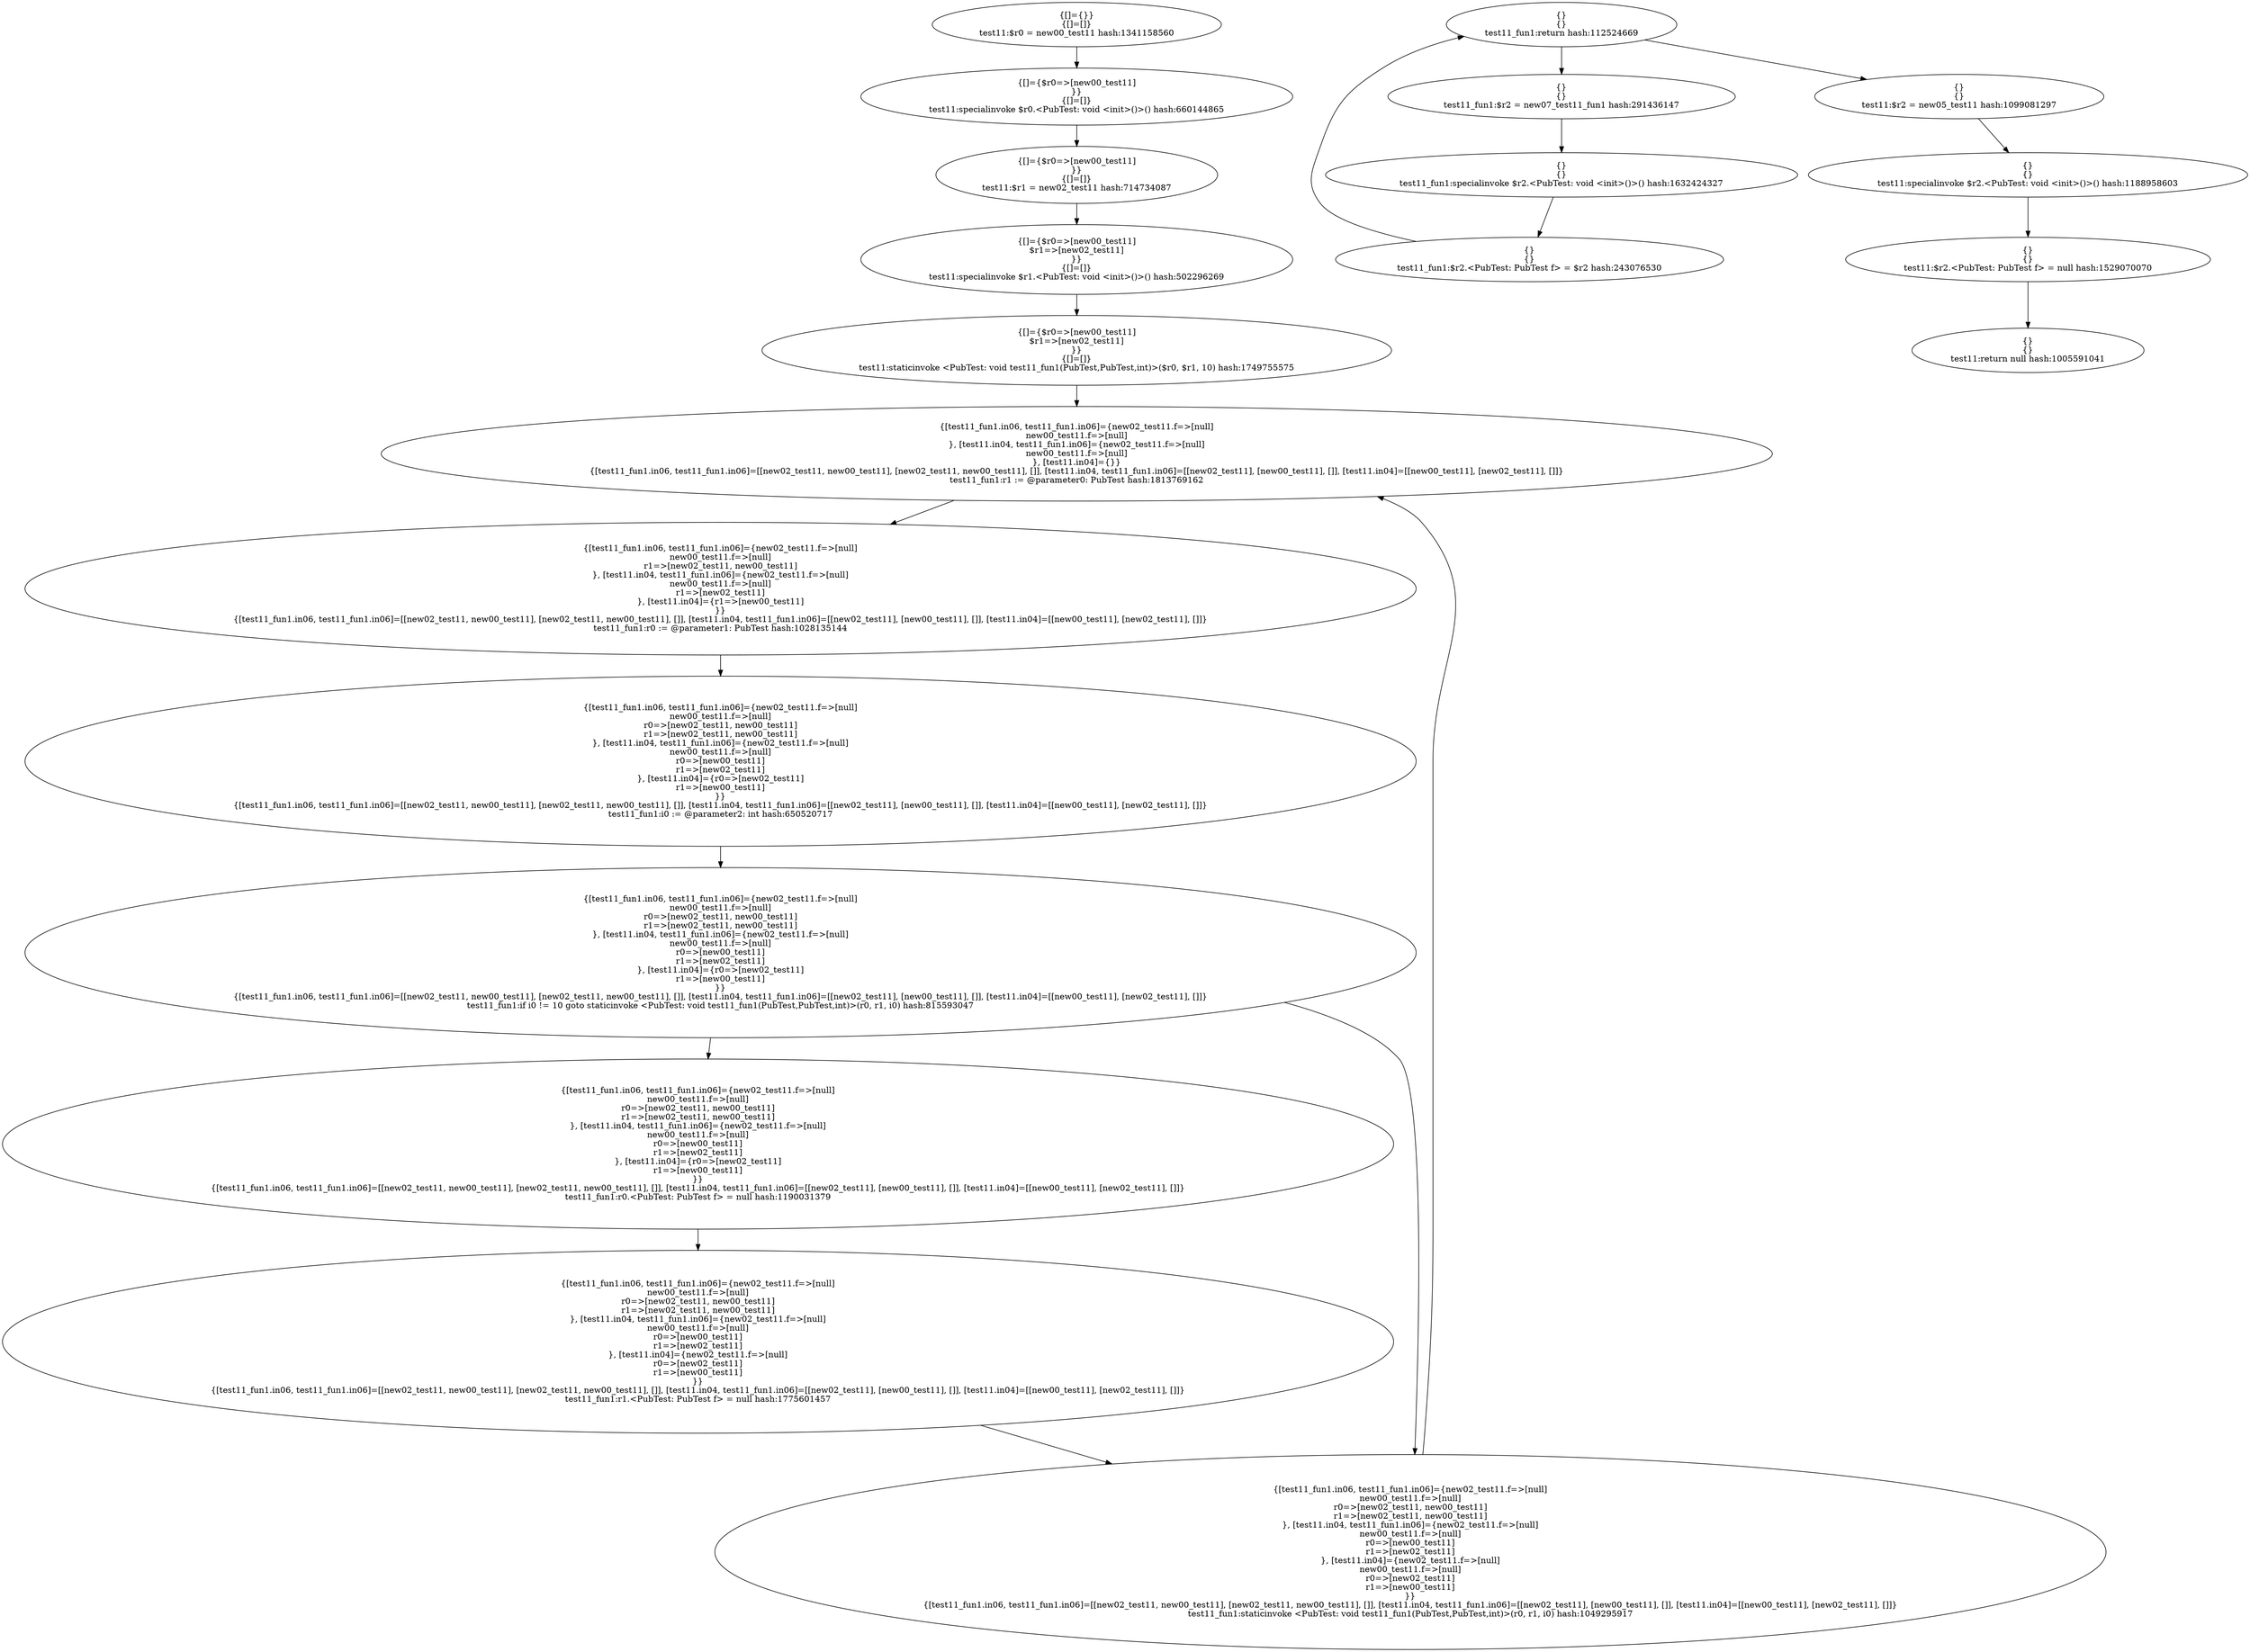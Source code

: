 digraph "./target1-pub/PubTest.test11" {
    "{[]={}}
{[]=[]}
test11:$r0 = new00_test11 hash:1341158560";
    "{[]={$r0=>[new00_test11]
}}
{[]=[]}
test11:specialinvoke $r0.<PubTest: void <init>()>() hash:660144865";
    "{[]={$r0=>[new00_test11]
}}
{[]=[]}
test11:$r1 = new02_test11 hash:714734087";
    "{[]={$r0=>[new00_test11]
$r1=>[new02_test11]
}}
{[]=[]}
test11:specialinvoke $r1.<PubTest: void <init>()>() hash:502296269";
    "{[]={$r0=>[new00_test11]
$r1=>[new02_test11]
}}
{[]=[]}
test11:staticinvoke <PubTest: void test11_fun1(PubTest,PubTest,int)>($r0, $r1, 10) hash:1749755575";
    "{}
{}
test11:$r2 = new05_test11 hash:1099081297";
    "{}
{}
test11:specialinvoke $r2.<PubTest: void <init>()>() hash:1188958603";
    "{}
{}
test11:$r2.<PubTest: PubTest f> = null hash:1529070070";
    "{}
{}
test11:return null hash:1005591041";
    "{[test11_fun1.in06, test11_fun1.in06]={new02_test11.f=>[null]
new00_test11.f=>[null]
}, [test11.in04, test11_fun1.in06]={new02_test11.f=>[null]
new00_test11.f=>[null]
}, [test11.in04]={}}
{[test11_fun1.in06, test11_fun1.in06]=[[new02_test11, new00_test11], [new02_test11, new00_test11], []], [test11.in04, test11_fun1.in06]=[[new02_test11], [new00_test11], []], [test11.in04]=[[new00_test11], [new02_test11], []]}
test11_fun1:r1 := @parameter0: PubTest hash:1813769162";
    "{[test11_fun1.in06, test11_fun1.in06]={new02_test11.f=>[null]
new00_test11.f=>[null]
r1=>[new02_test11, new00_test11]
}, [test11.in04, test11_fun1.in06]={new02_test11.f=>[null]
new00_test11.f=>[null]
r1=>[new02_test11]
}, [test11.in04]={r1=>[new00_test11]
}}
{[test11_fun1.in06, test11_fun1.in06]=[[new02_test11, new00_test11], [new02_test11, new00_test11], []], [test11.in04, test11_fun1.in06]=[[new02_test11], [new00_test11], []], [test11.in04]=[[new00_test11], [new02_test11], []]}
test11_fun1:r0 := @parameter1: PubTest hash:1028135144";
    "{[test11_fun1.in06, test11_fun1.in06]={new02_test11.f=>[null]
new00_test11.f=>[null]
r0=>[new02_test11, new00_test11]
r1=>[new02_test11, new00_test11]
}, [test11.in04, test11_fun1.in06]={new02_test11.f=>[null]
new00_test11.f=>[null]
r0=>[new00_test11]
r1=>[new02_test11]
}, [test11.in04]={r0=>[new02_test11]
r1=>[new00_test11]
}}
{[test11_fun1.in06, test11_fun1.in06]=[[new02_test11, new00_test11], [new02_test11, new00_test11], []], [test11.in04, test11_fun1.in06]=[[new02_test11], [new00_test11], []], [test11.in04]=[[new00_test11], [new02_test11], []]}
test11_fun1:i0 := @parameter2: int hash:650520717";
    "{[test11_fun1.in06, test11_fun1.in06]={new02_test11.f=>[null]
new00_test11.f=>[null]
r0=>[new02_test11, new00_test11]
r1=>[new02_test11, new00_test11]
}, [test11.in04, test11_fun1.in06]={new02_test11.f=>[null]
new00_test11.f=>[null]
r0=>[new00_test11]
r1=>[new02_test11]
}, [test11.in04]={r0=>[new02_test11]
r1=>[new00_test11]
}}
{[test11_fun1.in06, test11_fun1.in06]=[[new02_test11, new00_test11], [new02_test11, new00_test11], []], [test11.in04, test11_fun1.in06]=[[new02_test11], [new00_test11], []], [test11.in04]=[[new00_test11], [new02_test11], []]}
test11_fun1:if i0 != 10 goto staticinvoke <PubTest: void test11_fun1(PubTest,PubTest,int)>(r0, r1, i0) hash:815593047";
    "{[test11_fun1.in06, test11_fun1.in06]={new02_test11.f=>[null]
new00_test11.f=>[null]
r0=>[new02_test11, new00_test11]
r1=>[new02_test11, new00_test11]
}, [test11.in04, test11_fun1.in06]={new02_test11.f=>[null]
new00_test11.f=>[null]
r0=>[new00_test11]
r1=>[new02_test11]
}, [test11.in04]={r0=>[new02_test11]
r1=>[new00_test11]
}}
{[test11_fun1.in06, test11_fun1.in06]=[[new02_test11, new00_test11], [new02_test11, new00_test11], []], [test11.in04, test11_fun1.in06]=[[new02_test11], [new00_test11], []], [test11.in04]=[[new00_test11], [new02_test11], []]}
test11_fun1:r0.<PubTest: PubTest f> = null hash:1190031379";
    "{[test11_fun1.in06, test11_fun1.in06]={new02_test11.f=>[null]
new00_test11.f=>[null]
r0=>[new02_test11, new00_test11]
r1=>[new02_test11, new00_test11]
}, [test11.in04, test11_fun1.in06]={new02_test11.f=>[null]
new00_test11.f=>[null]
r0=>[new00_test11]
r1=>[new02_test11]
}, [test11.in04]={new02_test11.f=>[null]
r0=>[new02_test11]
r1=>[new00_test11]
}}
{[test11_fun1.in06, test11_fun1.in06]=[[new02_test11, new00_test11], [new02_test11, new00_test11], []], [test11.in04, test11_fun1.in06]=[[new02_test11], [new00_test11], []], [test11.in04]=[[new00_test11], [new02_test11], []]}
test11_fun1:r1.<PubTest: PubTest f> = null hash:1775601457";
    "{[test11_fun1.in06, test11_fun1.in06]={new02_test11.f=>[null]
new00_test11.f=>[null]
r0=>[new02_test11, new00_test11]
r1=>[new02_test11, new00_test11]
}, [test11.in04, test11_fun1.in06]={new02_test11.f=>[null]
new00_test11.f=>[null]
r0=>[new00_test11]
r1=>[new02_test11]
}, [test11.in04]={new02_test11.f=>[null]
new00_test11.f=>[null]
r0=>[new02_test11]
r1=>[new00_test11]
}}
{[test11_fun1.in06, test11_fun1.in06]=[[new02_test11, new00_test11], [new02_test11, new00_test11], []], [test11.in04, test11_fun1.in06]=[[new02_test11], [new00_test11], []], [test11.in04]=[[new00_test11], [new02_test11], []]}
test11_fun1:staticinvoke <PubTest: void test11_fun1(PubTest,PubTest,int)>(r0, r1, i0) hash:1049295917";
    "{}
{}
test11_fun1:$r2 = new07_test11_fun1 hash:291436147";
    "{}
{}
test11_fun1:specialinvoke $r2.<PubTest: void <init>()>() hash:1632424327";
    "{}
{}
test11_fun1:$r2.<PubTest: PubTest f> = $r2 hash:243076530";
    "{}
{}
test11_fun1:return hash:112524669";
    "{[]={}}
{[]=[]}
test11:$r0 = new00_test11 hash:1341158560"->"{[]={$r0=>[new00_test11]
}}
{[]=[]}
test11:specialinvoke $r0.<PubTest: void <init>()>() hash:660144865";
    "{[]={$r0=>[new00_test11]
}}
{[]=[]}
test11:specialinvoke $r0.<PubTest: void <init>()>() hash:660144865"->"{[]={$r0=>[new00_test11]
}}
{[]=[]}
test11:$r1 = new02_test11 hash:714734087";
    "{[]={$r0=>[new00_test11]
}}
{[]=[]}
test11:$r1 = new02_test11 hash:714734087"->"{[]={$r0=>[new00_test11]
$r1=>[new02_test11]
}}
{[]=[]}
test11:specialinvoke $r1.<PubTest: void <init>()>() hash:502296269";
    "{[]={$r0=>[new00_test11]
$r1=>[new02_test11]
}}
{[]=[]}
test11:specialinvoke $r1.<PubTest: void <init>()>() hash:502296269"->"{[]={$r0=>[new00_test11]
$r1=>[new02_test11]
}}
{[]=[]}
test11:staticinvoke <PubTest: void test11_fun1(PubTest,PubTest,int)>($r0, $r1, 10) hash:1749755575";
    "{[]={$r0=>[new00_test11]
$r1=>[new02_test11]
}}
{[]=[]}
test11:staticinvoke <PubTest: void test11_fun1(PubTest,PubTest,int)>($r0, $r1, 10) hash:1749755575"->"{[test11_fun1.in06, test11_fun1.in06]={new02_test11.f=>[null]
new00_test11.f=>[null]
}, [test11.in04, test11_fun1.in06]={new02_test11.f=>[null]
new00_test11.f=>[null]
}, [test11.in04]={}}
{[test11_fun1.in06, test11_fun1.in06]=[[new02_test11, new00_test11], [new02_test11, new00_test11], []], [test11.in04, test11_fun1.in06]=[[new02_test11], [new00_test11], []], [test11.in04]=[[new00_test11], [new02_test11], []]}
test11_fun1:r1 := @parameter0: PubTest hash:1813769162";
    "{}
{}
test11:$r2 = new05_test11 hash:1099081297"->"{}
{}
test11:specialinvoke $r2.<PubTest: void <init>()>() hash:1188958603";
    "{}
{}
test11:specialinvoke $r2.<PubTest: void <init>()>() hash:1188958603"->"{}
{}
test11:$r2.<PubTest: PubTest f> = null hash:1529070070";
    "{}
{}
test11:$r2.<PubTest: PubTest f> = null hash:1529070070"->"{}
{}
test11:return null hash:1005591041";
    "{[test11_fun1.in06, test11_fun1.in06]={new02_test11.f=>[null]
new00_test11.f=>[null]
}, [test11.in04, test11_fun1.in06]={new02_test11.f=>[null]
new00_test11.f=>[null]
}, [test11.in04]={}}
{[test11_fun1.in06, test11_fun1.in06]=[[new02_test11, new00_test11], [new02_test11, new00_test11], []], [test11.in04, test11_fun1.in06]=[[new02_test11], [new00_test11], []], [test11.in04]=[[new00_test11], [new02_test11], []]}
test11_fun1:r1 := @parameter0: PubTest hash:1813769162"->"{[test11_fun1.in06, test11_fun1.in06]={new02_test11.f=>[null]
new00_test11.f=>[null]
r1=>[new02_test11, new00_test11]
}, [test11.in04, test11_fun1.in06]={new02_test11.f=>[null]
new00_test11.f=>[null]
r1=>[new02_test11]
}, [test11.in04]={r1=>[new00_test11]
}}
{[test11_fun1.in06, test11_fun1.in06]=[[new02_test11, new00_test11], [new02_test11, new00_test11], []], [test11.in04, test11_fun1.in06]=[[new02_test11], [new00_test11], []], [test11.in04]=[[new00_test11], [new02_test11], []]}
test11_fun1:r0 := @parameter1: PubTest hash:1028135144";
    "{[test11_fun1.in06, test11_fun1.in06]={new02_test11.f=>[null]
new00_test11.f=>[null]
r1=>[new02_test11, new00_test11]
}, [test11.in04, test11_fun1.in06]={new02_test11.f=>[null]
new00_test11.f=>[null]
r1=>[new02_test11]
}, [test11.in04]={r1=>[new00_test11]
}}
{[test11_fun1.in06, test11_fun1.in06]=[[new02_test11, new00_test11], [new02_test11, new00_test11], []], [test11.in04, test11_fun1.in06]=[[new02_test11], [new00_test11], []], [test11.in04]=[[new00_test11], [new02_test11], []]}
test11_fun1:r0 := @parameter1: PubTest hash:1028135144"->"{[test11_fun1.in06, test11_fun1.in06]={new02_test11.f=>[null]
new00_test11.f=>[null]
r0=>[new02_test11, new00_test11]
r1=>[new02_test11, new00_test11]
}, [test11.in04, test11_fun1.in06]={new02_test11.f=>[null]
new00_test11.f=>[null]
r0=>[new00_test11]
r1=>[new02_test11]
}, [test11.in04]={r0=>[new02_test11]
r1=>[new00_test11]
}}
{[test11_fun1.in06, test11_fun1.in06]=[[new02_test11, new00_test11], [new02_test11, new00_test11], []], [test11.in04, test11_fun1.in06]=[[new02_test11], [new00_test11], []], [test11.in04]=[[new00_test11], [new02_test11], []]}
test11_fun1:i0 := @parameter2: int hash:650520717";
    "{[test11_fun1.in06, test11_fun1.in06]={new02_test11.f=>[null]
new00_test11.f=>[null]
r0=>[new02_test11, new00_test11]
r1=>[new02_test11, new00_test11]
}, [test11.in04, test11_fun1.in06]={new02_test11.f=>[null]
new00_test11.f=>[null]
r0=>[new00_test11]
r1=>[new02_test11]
}, [test11.in04]={r0=>[new02_test11]
r1=>[new00_test11]
}}
{[test11_fun1.in06, test11_fun1.in06]=[[new02_test11, new00_test11], [new02_test11, new00_test11], []], [test11.in04, test11_fun1.in06]=[[new02_test11], [new00_test11], []], [test11.in04]=[[new00_test11], [new02_test11], []]}
test11_fun1:i0 := @parameter2: int hash:650520717"->"{[test11_fun1.in06, test11_fun1.in06]={new02_test11.f=>[null]
new00_test11.f=>[null]
r0=>[new02_test11, new00_test11]
r1=>[new02_test11, new00_test11]
}, [test11.in04, test11_fun1.in06]={new02_test11.f=>[null]
new00_test11.f=>[null]
r0=>[new00_test11]
r1=>[new02_test11]
}, [test11.in04]={r0=>[new02_test11]
r1=>[new00_test11]
}}
{[test11_fun1.in06, test11_fun1.in06]=[[new02_test11, new00_test11], [new02_test11, new00_test11], []], [test11.in04, test11_fun1.in06]=[[new02_test11], [new00_test11], []], [test11.in04]=[[new00_test11], [new02_test11], []]}
test11_fun1:if i0 != 10 goto staticinvoke <PubTest: void test11_fun1(PubTest,PubTest,int)>(r0, r1, i0) hash:815593047";
    "{[test11_fun1.in06, test11_fun1.in06]={new02_test11.f=>[null]
new00_test11.f=>[null]
r0=>[new02_test11, new00_test11]
r1=>[new02_test11, new00_test11]
}, [test11.in04, test11_fun1.in06]={new02_test11.f=>[null]
new00_test11.f=>[null]
r0=>[new00_test11]
r1=>[new02_test11]
}, [test11.in04]={r0=>[new02_test11]
r1=>[new00_test11]
}}
{[test11_fun1.in06, test11_fun1.in06]=[[new02_test11, new00_test11], [new02_test11, new00_test11], []], [test11.in04, test11_fun1.in06]=[[new02_test11], [new00_test11], []], [test11.in04]=[[new00_test11], [new02_test11], []]}
test11_fun1:if i0 != 10 goto staticinvoke <PubTest: void test11_fun1(PubTest,PubTest,int)>(r0, r1, i0) hash:815593047"->"{[test11_fun1.in06, test11_fun1.in06]={new02_test11.f=>[null]
new00_test11.f=>[null]
r0=>[new02_test11, new00_test11]
r1=>[new02_test11, new00_test11]
}, [test11.in04, test11_fun1.in06]={new02_test11.f=>[null]
new00_test11.f=>[null]
r0=>[new00_test11]
r1=>[new02_test11]
}, [test11.in04]={r0=>[new02_test11]
r1=>[new00_test11]
}}
{[test11_fun1.in06, test11_fun1.in06]=[[new02_test11, new00_test11], [new02_test11, new00_test11], []], [test11.in04, test11_fun1.in06]=[[new02_test11], [new00_test11], []], [test11.in04]=[[new00_test11], [new02_test11], []]}
test11_fun1:r0.<PubTest: PubTest f> = null hash:1190031379";
    "{[test11_fun1.in06, test11_fun1.in06]={new02_test11.f=>[null]
new00_test11.f=>[null]
r0=>[new02_test11, new00_test11]
r1=>[new02_test11, new00_test11]
}, [test11.in04, test11_fun1.in06]={new02_test11.f=>[null]
new00_test11.f=>[null]
r0=>[new00_test11]
r1=>[new02_test11]
}, [test11.in04]={r0=>[new02_test11]
r1=>[new00_test11]
}}
{[test11_fun1.in06, test11_fun1.in06]=[[new02_test11, new00_test11], [new02_test11, new00_test11], []], [test11.in04, test11_fun1.in06]=[[new02_test11], [new00_test11], []], [test11.in04]=[[new00_test11], [new02_test11], []]}
test11_fun1:if i0 != 10 goto staticinvoke <PubTest: void test11_fun1(PubTest,PubTest,int)>(r0, r1, i0) hash:815593047"->"{[test11_fun1.in06, test11_fun1.in06]={new02_test11.f=>[null]
new00_test11.f=>[null]
r0=>[new02_test11, new00_test11]
r1=>[new02_test11, new00_test11]
}, [test11.in04, test11_fun1.in06]={new02_test11.f=>[null]
new00_test11.f=>[null]
r0=>[new00_test11]
r1=>[new02_test11]
}, [test11.in04]={new02_test11.f=>[null]
new00_test11.f=>[null]
r0=>[new02_test11]
r1=>[new00_test11]
}}
{[test11_fun1.in06, test11_fun1.in06]=[[new02_test11, new00_test11], [new02_test11, new00_test11], []], [test11.in04, test11_fun1.in06]=[[new02_test11], [new00_test11], []], [test11.in04]=[[new00_test11], [new02_test11], []]}
test11_fun1:staticinvoke <PubTest: void test11_fun1(PubTest,PubTest,int)>(r0, r1, i0) hash:1049295917";
    "{[test11_fun1.in06, test11_fun1.in06]={new02_test11.f=>[null]
new00_test11.f=>[null]
r0=>[new02_test11, new00_test11]
r1=>[new02_test11, new00_test11]
}, [test11.in04, test11_fun1.in06]={new02_test11.f=>[null]
new00_test11.f=>[null]
r0=>[new00_test11]
r1=>[new02_test11]
}, [test11.in04]={r0=>[new02_test11]
r1=>[new00_test11]
}}
{[test11_fun1.in06, test11_fun1.in06]=[[new02_test11, new00_test11], [new02_test11, new00_test11], []], [test11.in04, test11_fun1.in06]=[[new02_test11], [new00_test11], []], [test11.in04]=[[new00_test11], [new02_test11], []]}
test11_fun1:r0.<PubTest: PubTest f> = null hash:1190031379"->"{[test11_fun1.in06, test11_fun1.in06]={new02_test11.f=>[null]
new00_test11.f=>[null]
r0=>[new02_test11, new00_test11]
r1=>[new02_test11, new00_test11]
}, [test11.in04, test11_fun1.in06]={new02_test11.f=>[null]
new00_test11.f=>[null]
r0=>[new00_test11]
r1=>[new02_test11]
}, [test11.in04]={new02_test11.f=>[null]
r0=>[new02_test11]
r1=>[new00_test11]
}}
{[test11_fun1.in06, test11_fun1.in06]=[[new02_test11, new00_test11], [new02_test11, new00_test11], []], [test11.in04, test11_fun1.in06]=[[new02_test11], [new00_test11], []], [test11.in04]=[[new00_test11], [new02_test11], []]}
test11_fun1:r1.<PubTest: PubTest f> = null hash:1775601457";
    "{[test11_fun1.in06, test11_fun1.in06]={new02_test11.f=>[null]
new00_test11.f=>[null]
r0=>[new02_test11, new00_test11]
r1=>[new02_test11, new00_test11]
}, [test11.in04, test11_fun1.in06]={new02_test11.f=>[null]
new00_test11.f=>[null]
r0=>[new00_test11]
r1=>[new02_test11]
}, [test11.in04]={new02_test11.f=>[null]
r0=>[new02_test11]
r1=>[new00_test11]
}}
{[test11_fun1.in06, test11_fun1.in06]=[[new02_test11, new00_test11], [new02_test11, new00_test11], []], [test11.in04, test11_fun1.in06]=[[new02_test11], [new00_test11], []], [test11.in04]=[[new00_test11], [new02_test11], []]}
test11_fun1:r1.<PubTest: PubTest f> = null hash:1775601457"->"{[test11_fun1.in06, test11_fun1.in06]={new02_test11.f=>[null]
new00_test11.f=>[null]
r0=>[new02_test11, new00_test11]
r1=>[new02_test11, new00_test11]
}, [test11.in04, test11_fun1.in06]={new02_test11.f=>[null]
new00_test11.f=>[null]
r0=>[new00_test11]
r1=>[new02_test11]
}, [test11.in04]={new02_test11.f=>[null]
new00_test11.f=>[null]
r0=>[new02_test11]
r1=>[new00_test11]
}}
{[test11_fun1.in06, test11_fun1.in06]=[[new02_test11, new00_test11], [new02_test11, new00_test11], []], [test11.in04, test11_fun1.in06]=[[new02_test11], [new00_test11], []], [test11.in04]=[[new00_test11], [new02_test11], []]}
test11_fun1:staticinvoke <PubTest: void test11_fun1(PubTest,PubTest,int)>(r0, r1, i0) hash:1049295917";
    "{[test11_fun1.in06, test11_fun1.in06]={new02_test11.f=>[null]
new00_test11.f=>[null]
r0=>[new02_test11, new00_test11]
r1=>[new02_test11, new00_test11]
}, [test11.in04, test11_fun1.in06]={new02_test11.f=>[null]
new00_test11.f=>[null]
r0=>[new00_test11]
r1=>[new02_test11]
}, [test11.in04]={new02_test11.f=>[null]
new00_test11.f=>[null]
r0=>[new02_test11]
r1=>[new00_test11]
}}
{[test11_fun1.in06, test11_fun1.in06]=[[new02_test11, new00_test11], [new02_test11, new00_test11], []], [test11.in04, test11_fun1.in06]=[[new02_test11], [new00_test11], []], [test11.in04]=[[new00_test11], [new02_test11], []]}
test11_fun1:staticinvoke <PubTest: void test11_fun1(PubTest,PubTest,int)>(r0, r1, i0) hash:1049295917"->"{[test11_fun1.in06, test11_fun1.in06]={new02_test11.f=>[null]
new00_test11.f=>[null]
}, [test11.in04, test11_fun1.in06]={new02_test11.f=>[null]
new00_test11.f=>[null]
}, [test11.in04]={}}
{[test11_fun1.in06, test11_fun1.in06]=[[new02_test11, new00_test11], [new02_test11, new00_test11], []], [test11.in04, test11_fun1.in06]=[[new02_test11], [new00_test11], []], [test11.in04]=[[new00_test11], [new02_test11], []]}
test11_fun1:r1 := @parameter0: PubTest hash:1813769162";
    "{}
{}
test11_fun1:$r2 = new07_test11_fun1 hash:291436147"->"{}
{}
test11_fun1:specialinvoke $r2.<PubTest: void <init>()>() hash:1632424327";
    "{}
{}
test11_fun1:specialinvoke $r2.<PubTest: void <init>()>() hash:1632424327"->"{}
{}
test11_fun1:$r2.<PubTest: PubTest f> = $r2 hash:243076530";
    "{}
{}
test11_fun1:$r2.<PubTest: PubTest f> = $r2 hash:243076530"->"{}
{}
test11_fun1:return hash:112524669";
    "{}
{}
test11_fun1:return hash:112524669"->"{}
{}
test11:$r2 = new05_test11 hash:1099081297";
    "{}
{}
test11_fun1:return hash:112524669"->"{}
{}
test11_fun1:$r2 = new07_test11_fun1 hash:291436147";
}
